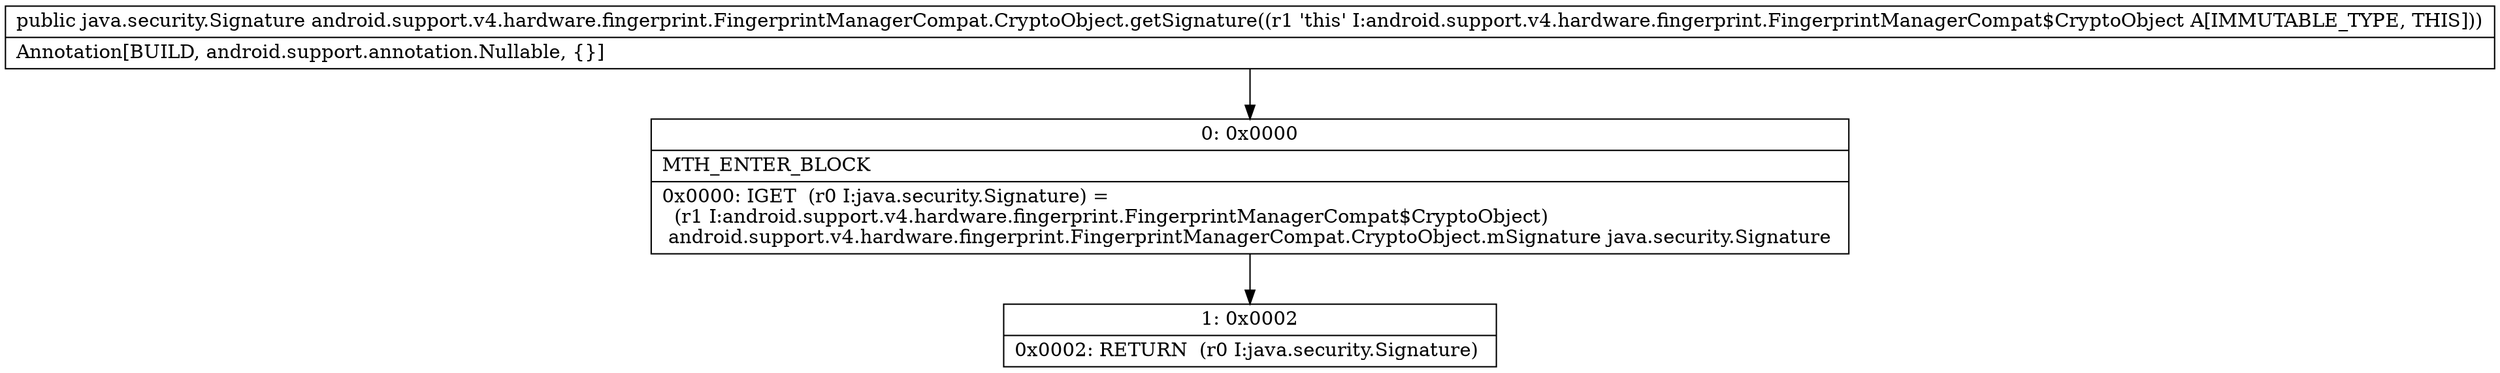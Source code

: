 digraph "CFG forandroid.support.v4.hardware.fingerprint.FingerprintManagerCompat.CryptoObject.getSignature()Ljava\/security\/Signature;" {
Node_0 [shape=record,label="{0\:\ 0x0000|MTH_ENTER_BLOCK\l|0x0000: IGET  (r0 I:java.security.Signature) = \l  (r1 I:android.support.v4.hardware.fingerprint.FingerprintManagerCompat$CryptoObject)\l android.support.v4.hardware.fingerprint.FingerprintManagerCompat.CryptoObject.mSignature java.security.Signature \l}"];
Node_1 [shape=record,label="{1\:\ 0x0002|0x0002: RETURN  (r0 I:java.security.Signature) \l}"];
MethodNode[shape=record,label="{public java.security.Signature android.support.v4.hardware.fingerprint.FingerprintManagerCompat.CryptoObject.getSignature((r1 'this' I:android.support.v4.hardware.fingerprint.FingerprintManagerCompat$CryptoObject A[IMMUTABLE_TYPE, THIS]))  | Annotation[BUILD, android.support.annotation.Nullable, \{\}]\l}"];
MethodNode -> Node_0;
Node_0 -> Node_1;
}

